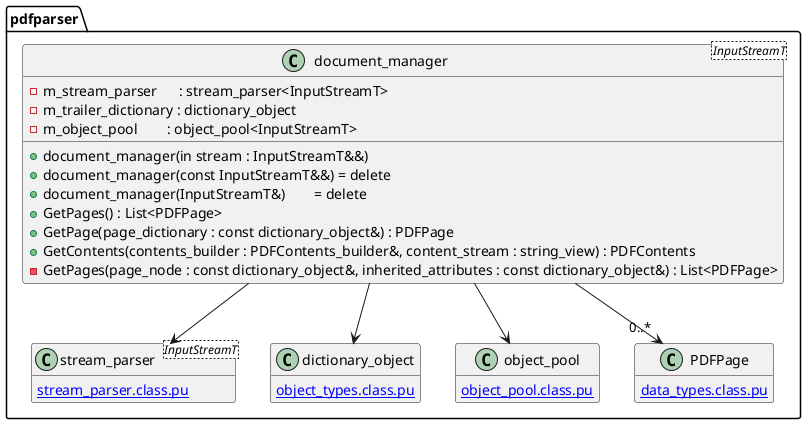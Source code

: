 @startuml document_manager
hide empty members
namespace pdfparser {
class document_manager<InputStreamT> {
	-m_stream_parser      : stream_parser<InputStreamT>
	-m_trailer_dictionary : dictionary_object
	-m_object_pool        : object_pool<InputStreamT>

	+document_manager(in stream : InputStreamT&&)
	+document_manager(const InputStreamT&&) = delete
	+document_manager(InputStreamT&)        = delete
	+GetPages() : List<PDFPage>
	+GetPage(page_dictionary : const dictionary_object&) : PDFPage
	+GetContents(contents_builder : PDFContents_builder&, content_stream : string_view) : PDFContents
	-GetPages(page_node : const dictionary_object&, inherited_attributes : const dictionary_object&) : List<PDFPage>
}
document_manager --> stream_parser
document_manager --> dictionary_object 
document_manager --> object_pool
document_manager --> "0..*" PDFPage

class stream_parser<InputStreamT> {
	[[stream_parser.class.pu]]
}
class object_pool {
	[[object_pool.class.pu]]
}
class dictionary_object {
	[[object_types.class.pu]]
}
class PDFPage {
	[[data_types.class.pu]]
}
@enduml
